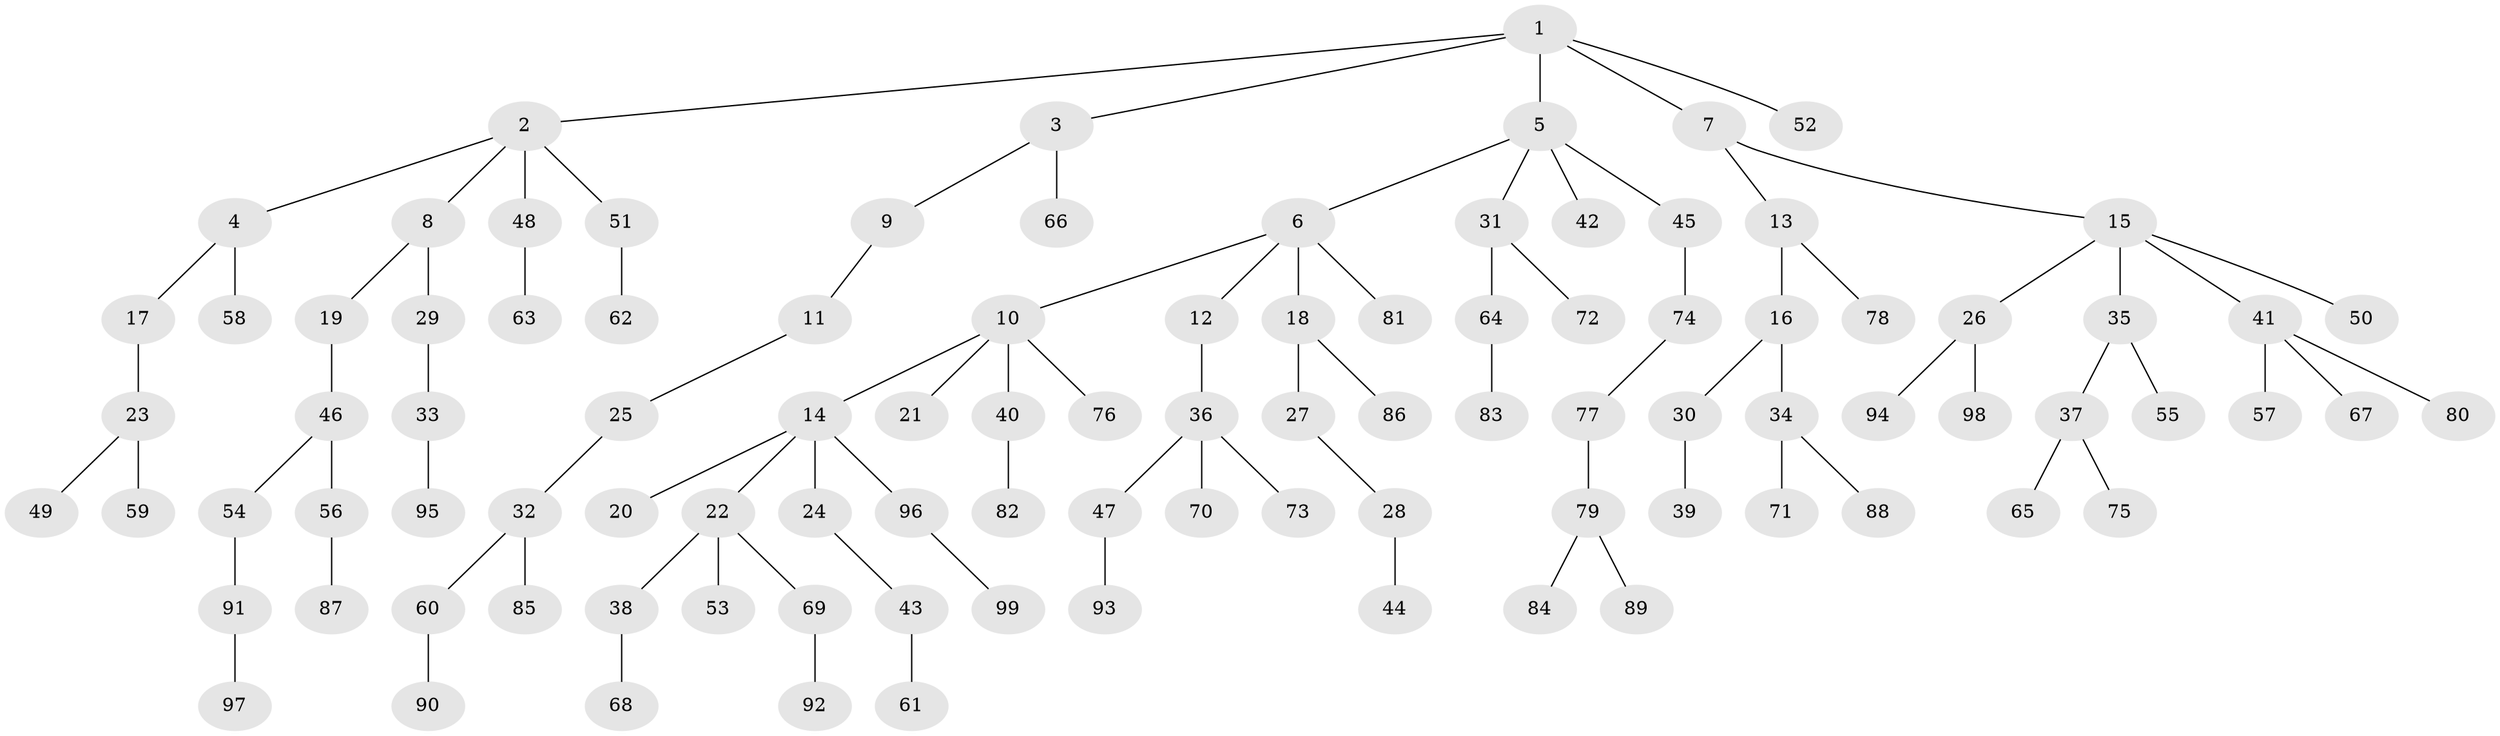// Generated by graph-tools (version 1.1) at 2025/50/03/09/25 03:50:17]
// undirected, 99 vertices, 98 edges
graph export_dot {
graph [start="1"]
  node [color=gray90,style=filled];
  1;
  2;
  3;
  4;
  5;
  6;
  7;
  8;
  9;
  10;
  11;
  12;
  13;
  14;
  15;
  16;
  17;
  18;
  19;
  20;
  21;
  22;
  23;
  24;
  25;
  26;
  27;
  28;
  29;
  30;
  31;
  32;
  33;
  34;
  35;
  36;
  37;
  38;
  39;
  40;
  41;
  42;
  43;
  44;
  45;
  46;
  47;
  48;
  49;
  50;
  51;
  52;
  53;
  54;
  55;
  56;
  57;
  58;
  59;
  60;
  61;
  62;
  63;
  64;
  65;
  66;
  67;
  68;
  69;
  70;
  71;
  72;
  73;
  74;
  75;
  76;
  77;
  78;
  79;
  80;
  81;
  82;
  83;
  84;
  85;
  86;
  87;
  88;
  89;
  90;
  91;
  92;
  93;
  94;
  95;
  96;
  97;
  98;
  99;
  1 -- 2;
  1 -- 3;
  1 -- 5;
  1 -- 7;
  1 -- 52;
  2 -- 4;
  2 -- 8;
  2 -- 48;
  2 -- 51;
  3 -- 9;
  3 -- 66;
  4 -- 17;
  4 -- 58;
  5 -- 6;
  5 -- 31;
  5 -- 42;
  5 -- 45;
  6 -- 10;
  6 -- 12;
  6 -- 18;
  6 -- 81;
  7 -- 13;
  7 -- 15;
  8 -- 19;
  8 -- 29;
  9 -- 11;
  10 -- 14;
  10 -- 21;
  10 -- 40;
  10 -- 76;
  11 -- 25;
  12 -- 36;
  13 -- 16;
  13 -- 78;
  14 -- 20;
  14 -- 22;
  14 -- 24;
  14 -- 96;
  15 -- 26;
  15 -- 35;
  15 -- 41;
  15 -- 50;
  16 -- 30;
  16 -- 34;
  17 -- 23;
  18 -- 27;
  18 -- 86;
  19 -- 46;
  22 -- 38;
  22 -- 53;
  22 -- 69;
  23 -- 49;
  23 -- 59;
  24 -- 43;
  25 -- 32;
  26 -- 94;
  26 -- 98;
  27 -- 28;
  28 -- 44;
  29 -- 33;
  30 -- 39;
  31 -- 64;
  31 -- 72;
  32 -- 60;
  32 -- 85;
  33 -- 95;
  34 -- 71;
  34 -- 88;
  35 -- 37;
  35 -- 55;
  36 -- 47;
  36 -- 70;
  36 -- 73;
  37 -- 65;
  37 -- 75;
  38 -- 68;
  40 -- 82;
  41 -- 57;
  41 -- 67;
  41 -- 80;
  43 -- 61;
  45 -- 74;
  46 -- 54;
  46 -- 56;
  47 -- 93;
  48 -- 63;
  51 -- 62;
  54 -- 91;
  56 -- 87;
  60 -- 90;
  64 -- 83;
  69 -- 92;
  74 -- 77;
  77 -- 79;
  79 -- 84;
  79 -- 89;
  91 -- 97;
  96 -- 99;
}
